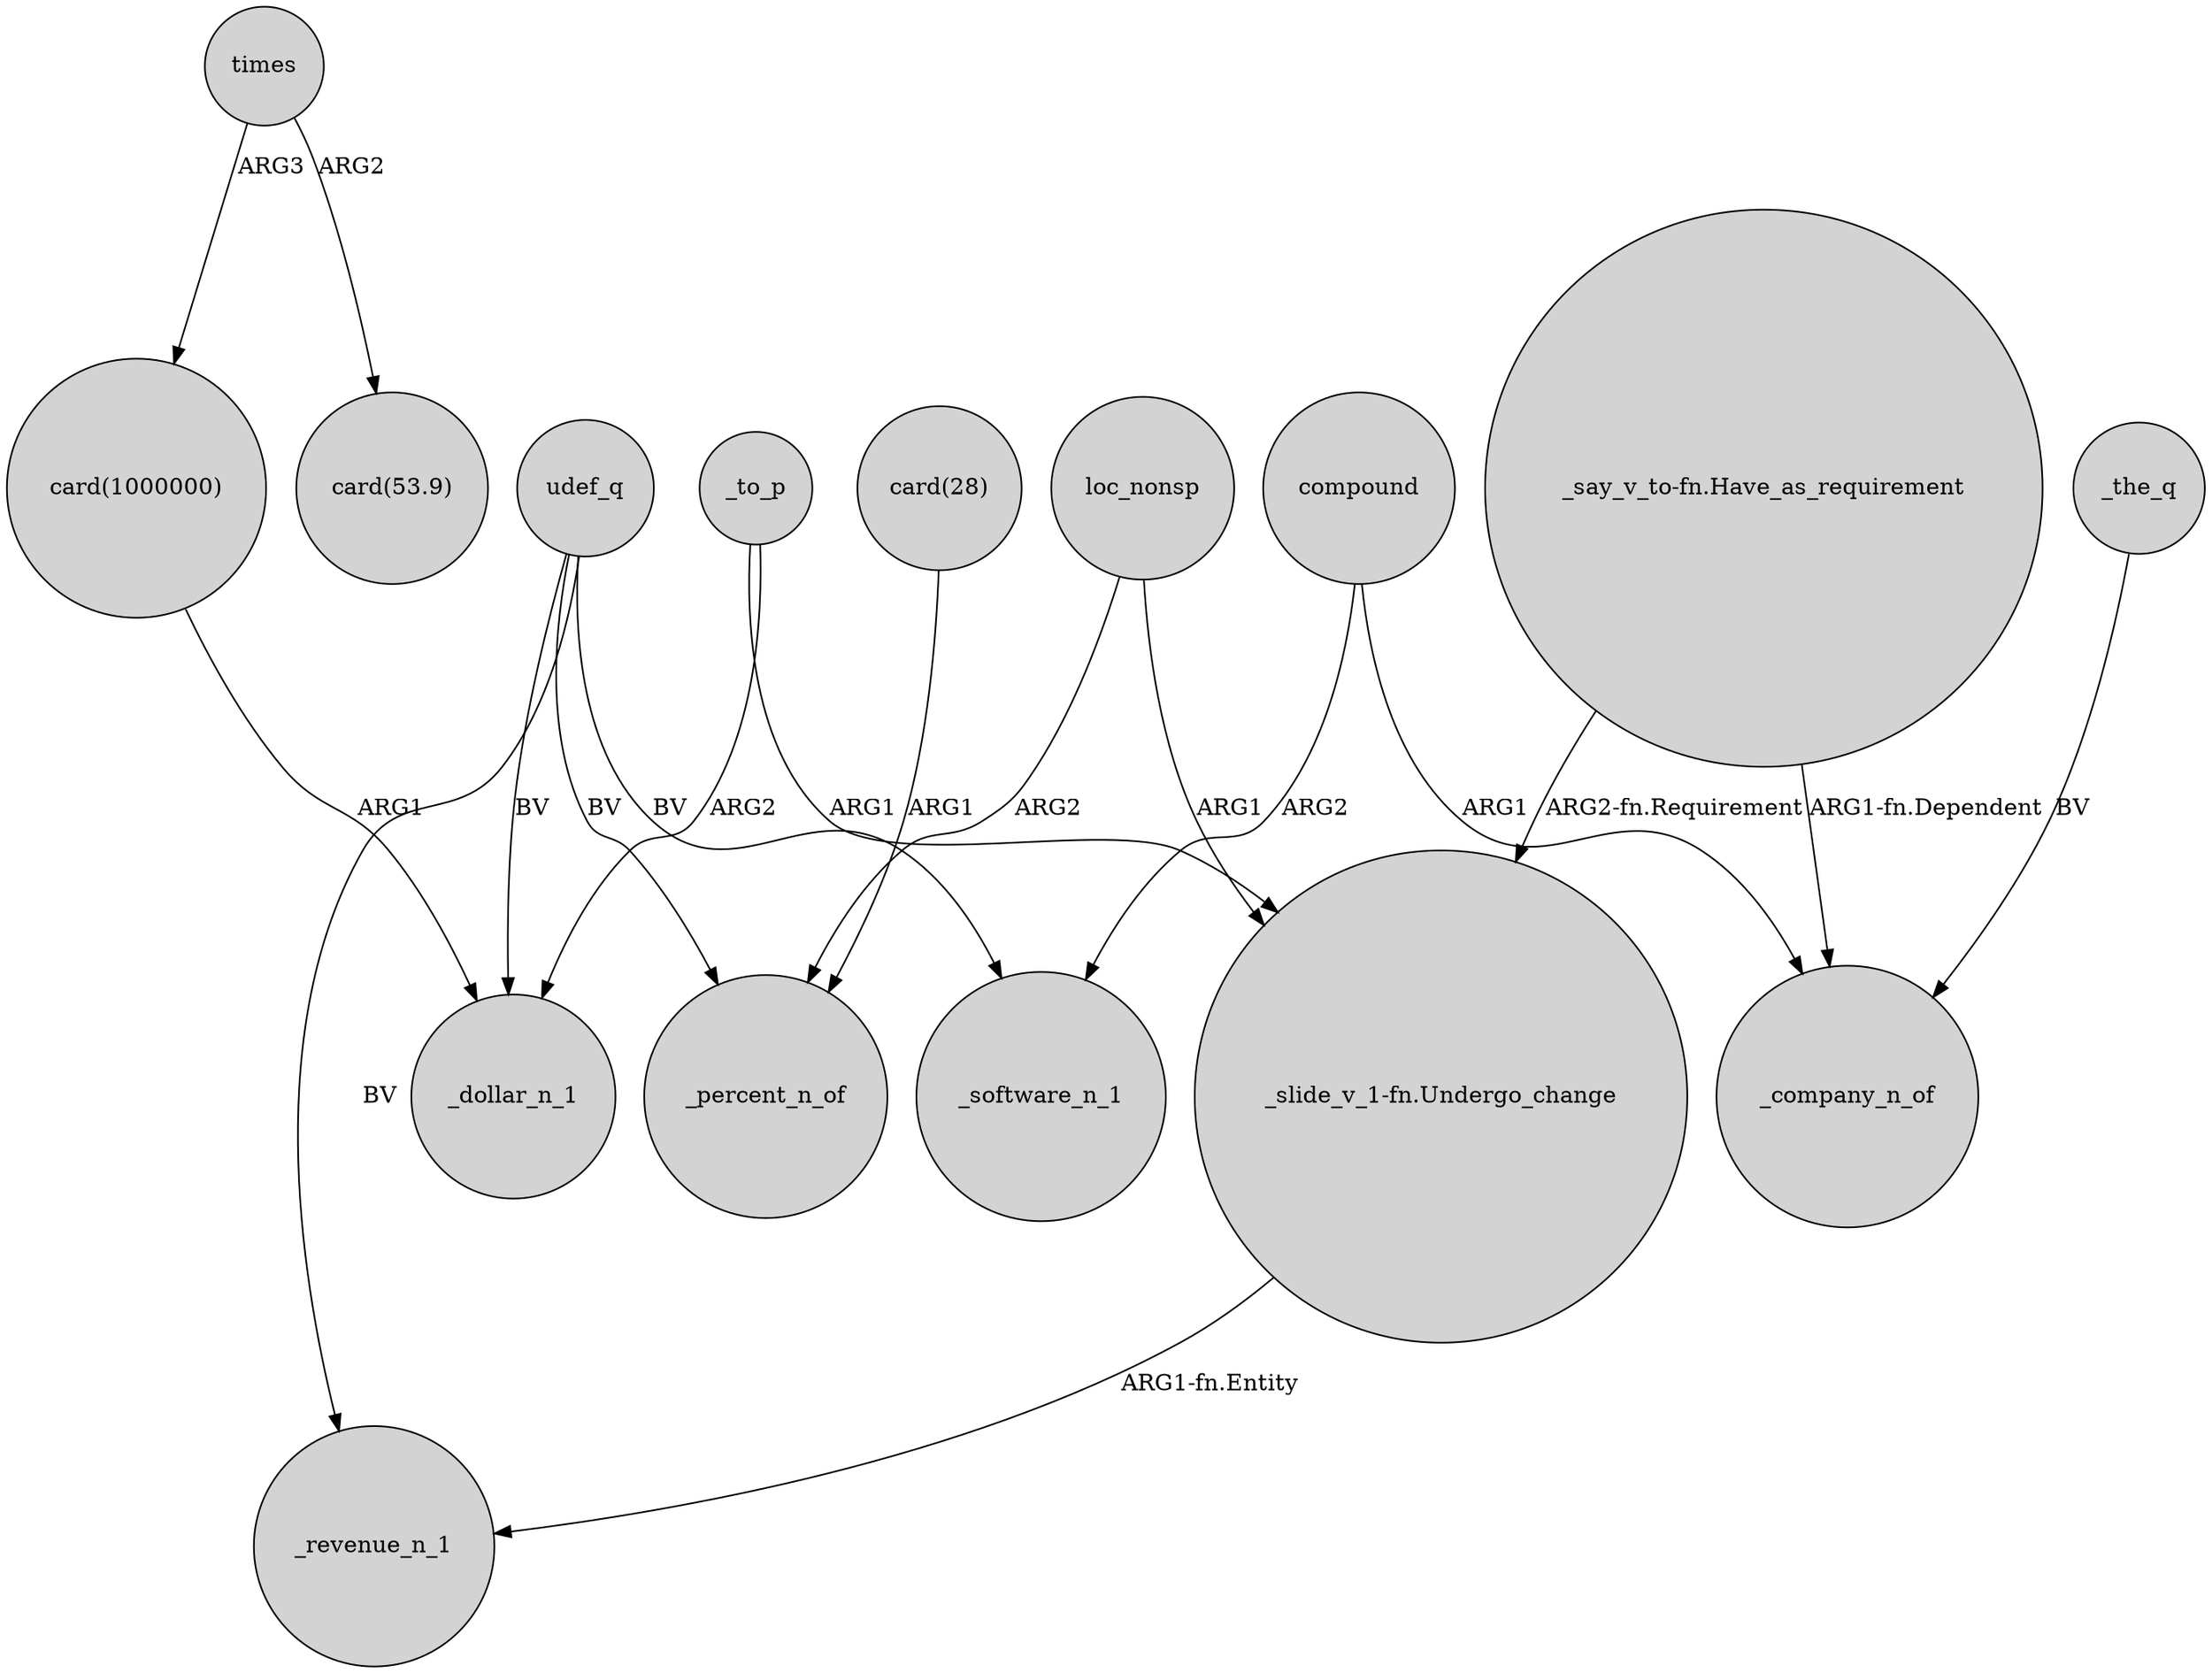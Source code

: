 digraph {
	node [shape=circle style=filled]
	times -> "card(1000000)" [label=ARG3]
	loc_nonsp -> "_slide_v_1-fn.Undergo_change" [label=ARG1]
	"_slide_v_1-fn.Undergo_change" -> _revenue_n_1 [label="ARG1-fn.Entity"]
	udef_q -> _percent_n_of [label=BV]
	compound -> _company_n_of [label=ARG1]
	_to_p -> _dollar_n_1 [label=ARG2]
	times -> "card(53.9)" [label=ARG2]
	udef_q -> _software_n_1 [label=BV]
	udef_q -> _dollar_n_1 [label=BV]
	udef_q -> _revenue_n_1 [label=BV]
	"_say_v_to-fn.Have_as_requirement" -> "_slide_v_1-fn.Undergo_change" [label="ARG2-fn.Requirement"]
	"card(1000000)" -> _dollar_n_1 [label=ARG1]
	compound -> _software_n_1 [label=ARG2]
	_to_p -> "_slide_v_1-fn.Undergo_change" [label=ARG1]
	"card(28)" -> _percent_n_of [label=ARG1]
	_the_q -> _company_n_of [label=BV]
	"_say_v_to-fn.Have_as_requirement" -> _company_n_of [label="ARG1-fn.Dependent"]
	loc_nonsp -> _percent_n_of [label=ARG2]
}

